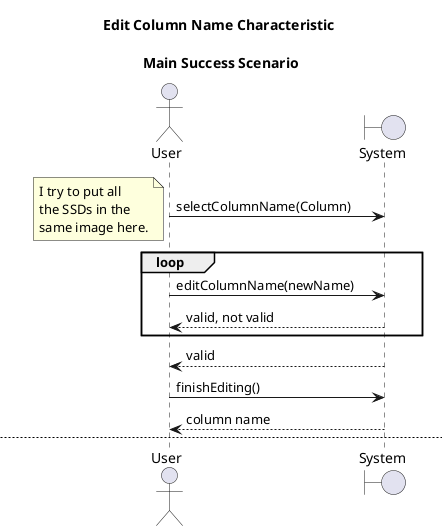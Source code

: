 @startuml
title Edit Column Name Characteristic \n\nMain Success Scenario
Actor User
Boundary System
User -> System: selectColumnName(Column)
note left
    I try to put all
    the SSDs in the
    same image here.
end note
loop
    User -> System: editColumnName(newName)
    System --> User: valid, not valid
end
System --> User: valid
User -> System: finishEditing()
System --> User: column name




newpage User tries invalid name
User -> System: selectColumnName(Column)
loop invalid
    loop
        User -> System: editColumnName(newName)
        System --> User: valid, invalid
    end
    User -> System: tryToFinish()
    System --> User: valid, invalid
end

System --> User: column name

newpage User cancels editing
User -> System: selectColumnName(Column)
loop
    User -> System: editColumnName(newName)
    System --> User: valid, not valid
end
User -> System: cancelEditing()
note left
    I think we do not need
    the valid confirmation.
    It can be invalid also
    when the user cancels.
end note
System --> User: original unedited column name
@enduml